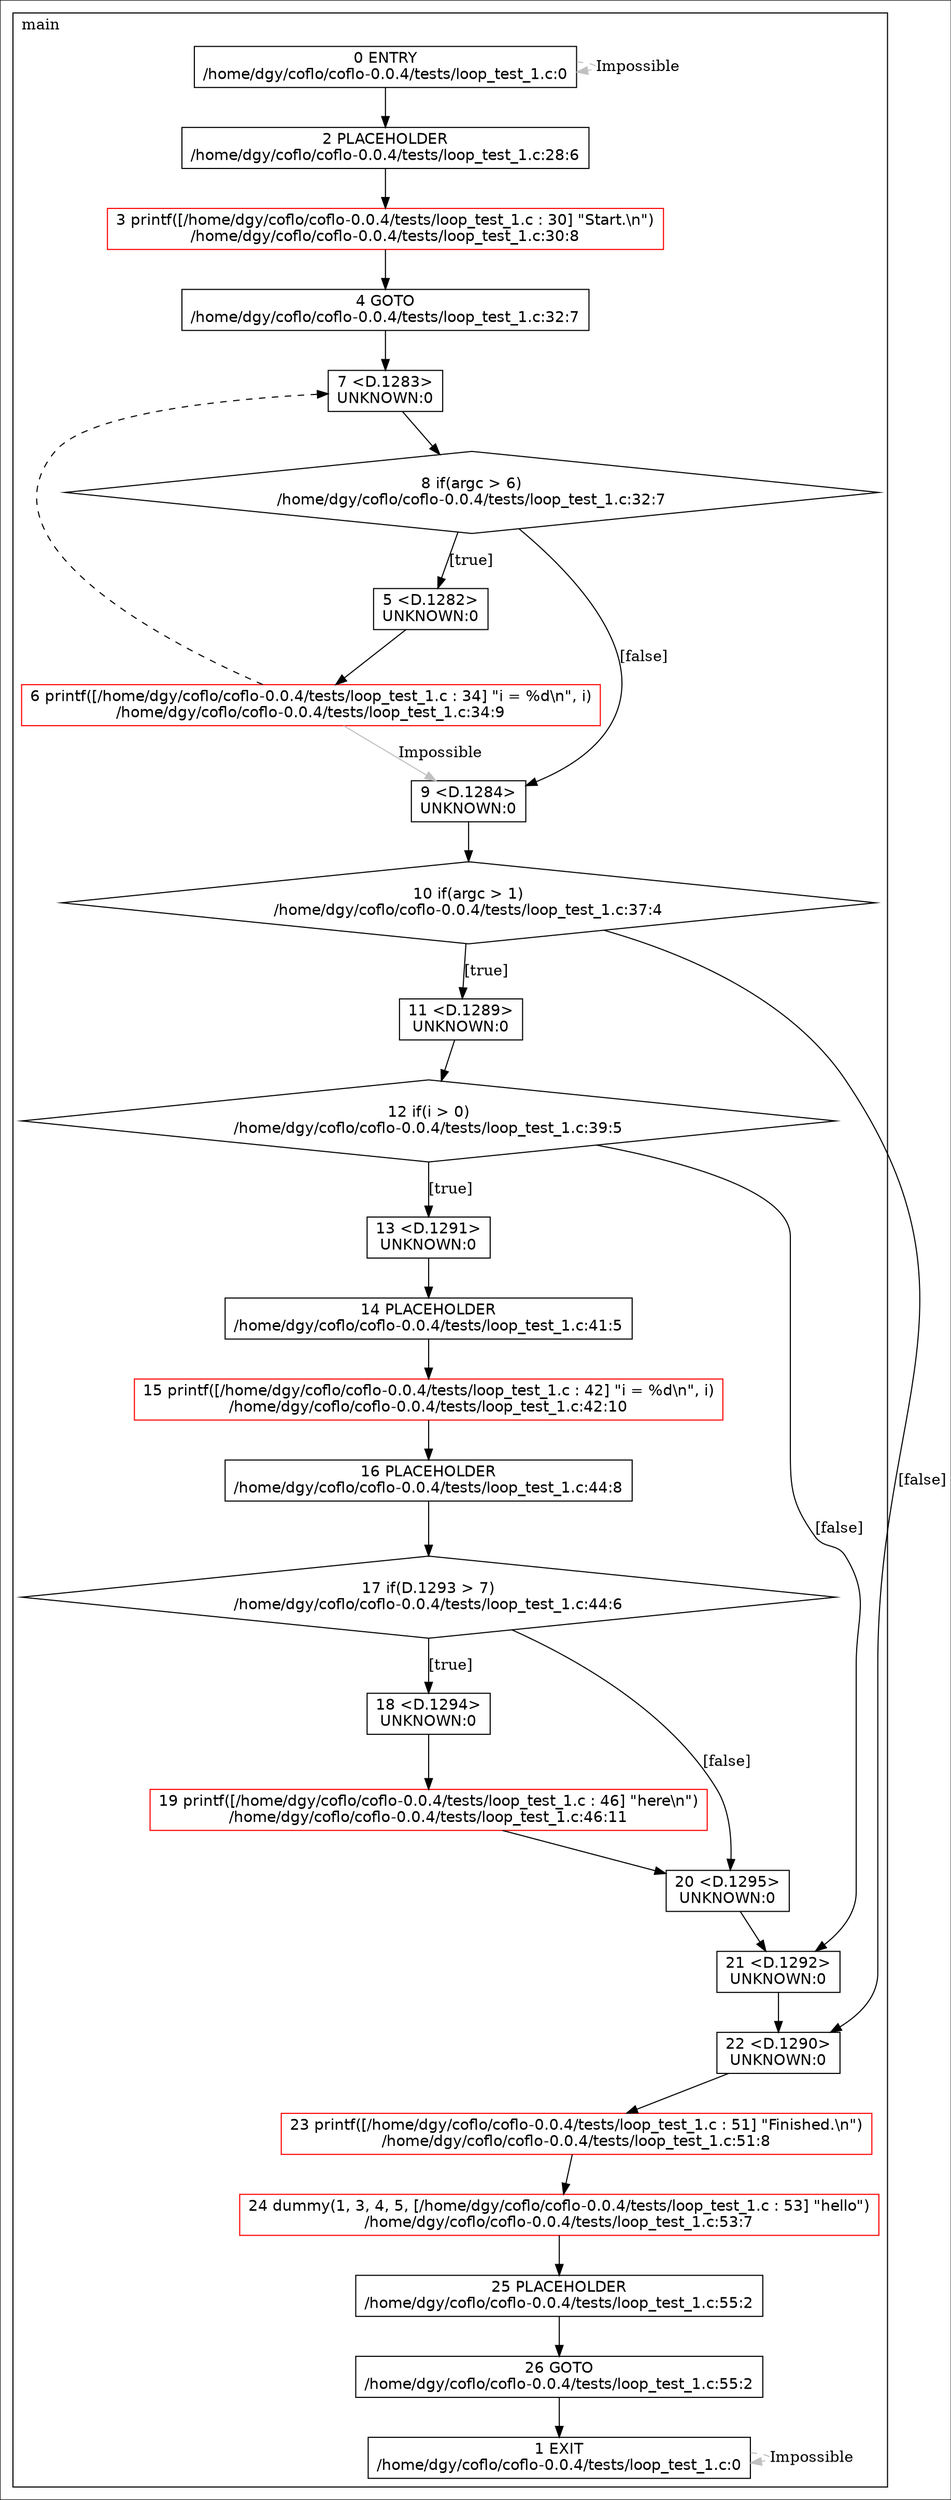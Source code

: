 digraph G {
graph [clusterrank=local colorscheme=svg]
subgraph cluster0 {
label = "main";
labeljust = "l";
node [shape=rectangle fontname="Helvetica"]
edge [style=solid]
{ rank = source; 0; }
{ rank = sink; 1; }
0[label="0 ENTRY\n/home/dgy/coflo/coflo-0.0.4/tests/loop_test_1.c:0", color=black, shape=rectangle];
1[label="1 EXIT\n/home/dgy/coflo/coflo-0.0.4/tests/loop_test_1.c:0", color=black, shape=rectangle];
2[label="2 PLACEHOLDER\n/home/dgy/coflo/coflo-0.0.4/tests/loop_test_1.c:28:6", color=black, shape=rectangle];
3[label="3 printf([/home/dgy/coflo/coflo-0.0.4/tests/loop_test_1.c : 30] \"Start.\\n\")\n/home/dgy/coflo/coflo-0.0.4/tests/loop_test_1.c:30:8", color=red, shape=rectangle];
4[label="4 GOTO\n/home/dgy/coflo/coflo-0.0.4/tests/loop_test_1.c:32:7", color=black, shape=rectangle];
5[label="5 <D.1282>\nUNKNOWN:0", color=black, shape=rectangle];
6[label="6 printf([/home/dgy/coflo/coflo-0.0.4/tests/loop_test_1.c : 34] \"i = %d\\n\", i)\n/home/dgy/coflo/coflo-0.0.4/tests/loop_test_1.c:34:9", color=red, shape=rectangle];
7[label="7 <D.1283>\nUNKNOWN:0", color=black, shape=rectangle];
8[label="8 if(argc > 6)\n/home/dgy/coflo/coflo-0.0.4/tests/loop_test_1.c:32:7", color=black, shape=diamond];
9[label="9 <D.1284>\nUNKNOWN:0", color=black, shape=rectangle];
10[label="10 if(argc > 1)\n/home/dgy/coflo/coflo-0.0.4/tests/loop_test_1.c:37:4", color=black, shape=diamond];
11[label="11 <D.1289>\nUNKNOWN:0", color=black, shape=rectangle];
12[label="12 if(i > 0)\n/home/dgy/coflo/coflo-0.0.4/tests/loop_test_1.c:39:5", color=black, shape=diamond];
13[label="13 <D.1291>\nUNKNOWN:0", color=black, shape=rectangle];
14[label="14 PLACEHOLDER\n/home/dgy/coflo/coflo-0.0.4/tests/loop_test_1.c:41:5", color=black, shape=rectangle];
15[label="15 printf([/home/dgy/coflo/coflo-0.0.4/tests/loop_test_1.c : 42] \"i = %d\\n\", i)\n/home/dgy/coflo/coflo-0.0.4/tests/loop_test_1.c:42:10", color=red, shape=rectangle];
16[label="16 PLACEHOLDER\n/home/dgy/coflo/coflo-0.0.4/tests/loop_test_1.c:44:8", color=black, shape=rectangle];
17[label="17 if(D.1293 > 7)\n/home/dgy/coflo/coflo-0.0.4/tests/loop_test_1.c:44:6", color=black, shape=diamond];
18[label="18 <D.1294>\nUNKNOWN:0", color=black, shape=rectangle];
19[label="19 printf([/home/dgy/coflo/coflo-0.0.4/tests/loop_test_1.c : 46] \"here\\n\")\n/home/dgy/coflo/coflo-0.0.4/tests/loop_test_1.c:46:11", color=red, shape=rectangle];
20[label="20 <D.1295>\nUNKNOWN:0", color=black, shape=rectangle];
21[label="21 <D.1292>\nUNKNOWN:0", color=black, shape=rectangle];
22[label="22 <D.1290>\nUNKNOWN:0", color=black, shape=rectangle];
23[label="23 printf([/home/dgy/coflo/coflo-0.0.4/tests/loop_test_1.c : 51] \"Finished.\\n\")\n/home/dgy/coflo/coflo-0.0.4/tests/loop_test_1.c:51:8", color=red, shape=rectangle];
24[label="24 dummy(1, 3, 4, 5, [/home/dgy/coflo/coflo-0.0.4/tests/loop_test_1.c : 53] \"hello\")\n/home/dgy/coflo/coflo-0.0.4/tests/loop_test_1.c:53:7", color=red, shape=rectangle];
25[label="25 PLACEHOLDER\n/home/dgy/coflo/coflo-0.0.4/tests/loop_test_1.c:55:2", color=black, shape=rectangle];
26[label="26 GOTO\n/home/dgy/coflo/coflo-0.0.4/tests/loop_test_1.c:55:2", color=black, shape=rectangle];
0->2 [label="", color=black, style=solid];
2->3 [label="", color=black, style=solid];
3->4 [label="", color=black, style=solid];
5->6 [label="", color=black, style=solid];
6->7 [label="", color=black, style=dashed];
7->8 [label="", color=black, style=solid];
9->10 [label="", color=black, style=solid];
11->12 [label="", color=black, style=solid];
13->14 [label="", color=black, style=solid];
14->15 [label="", color=black, style=solid];
15->16 [label="", color=black, style=solid];
16->17 [label="", color=black, style=solid];
18->19 [label="", color=black, style=solid];
19->20 [label="", color=black, style=solid];
20->21 [label="", color=black, style=solid];
21->22 [label="", color=black, style=solid];
22->23 [label="", color=black, style=solid];
23->24 [label="", color=black, style=solid];
24->25 [label="", color=black, style=solid];
25->26 [label="", color=black, style=solid];
4->7 [label="", color=black, style=solid];
8->5 [label="\[true\]", color=black, style=solid];
8->9 [label="\[false\]", color=black, style=solid];
10->11 [label="\[true\]", color=black, style=solid];
10->22 [label="\[false\]", color=black, style=solid];
12->13 [label="\[true\]", color=black, style=solid];
12->21 [label="\[false\]", color=black, style=solid];
17->18 [label="\[true\]", color=black, style=solid];
17->20 [label="\[false\]", color=black, style=solid];
26->1 [label="", color=black, style=solid];
0->0 [label="Impossible", color=gray, style=dashed];
1->1 [label="Impossible", color=gray, style=dashed];
6->9 [label="Impossible", color=gray, style=solid];
}

}
